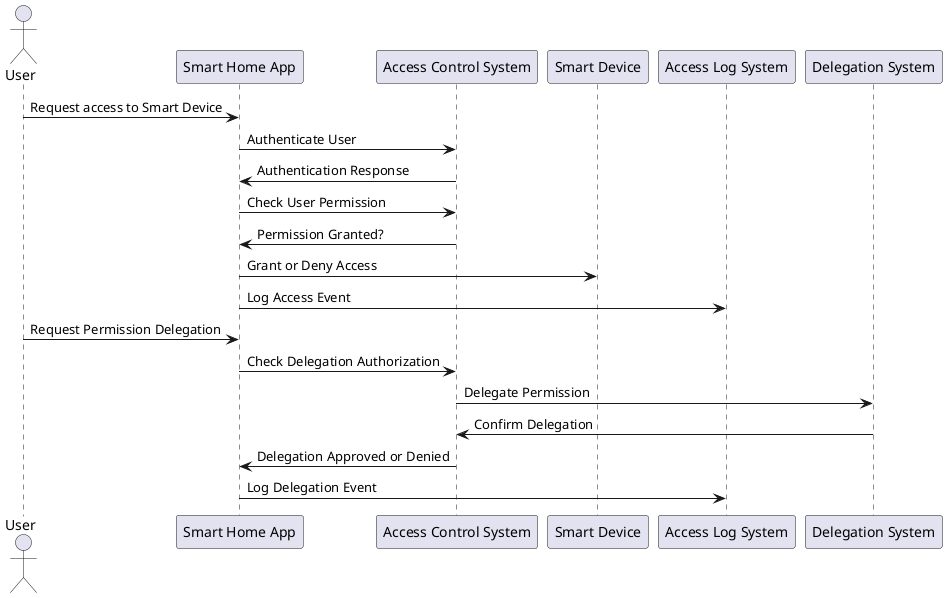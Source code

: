 @startuml
actor User
participant "Smart Home App" as App
participant "Access Control System" as ACS
participant "Smart Device" as Device
participant "Access Log System" as Log
participant "Delegation System" as Delegation

User -> App : Request access to Smart Device
App -> ACS : Authenticate User
ACS -> App : Authentication Response
App -> ACS : Check User Permission
ACS -> App : Permission Granted?
App -> Device : Grant or Deny Access

App -> Log : Log Access Event

User -> App : Request Permission Delegation
App -> ACS : Check Delegation Authorization
ACS -> Delegation : Delegate Permission
Delegation -> ACS : Confirm Delegation
ACS -> App : Delegation Approved or Denied
App -> Log : Log Delegation Event

@enduml
